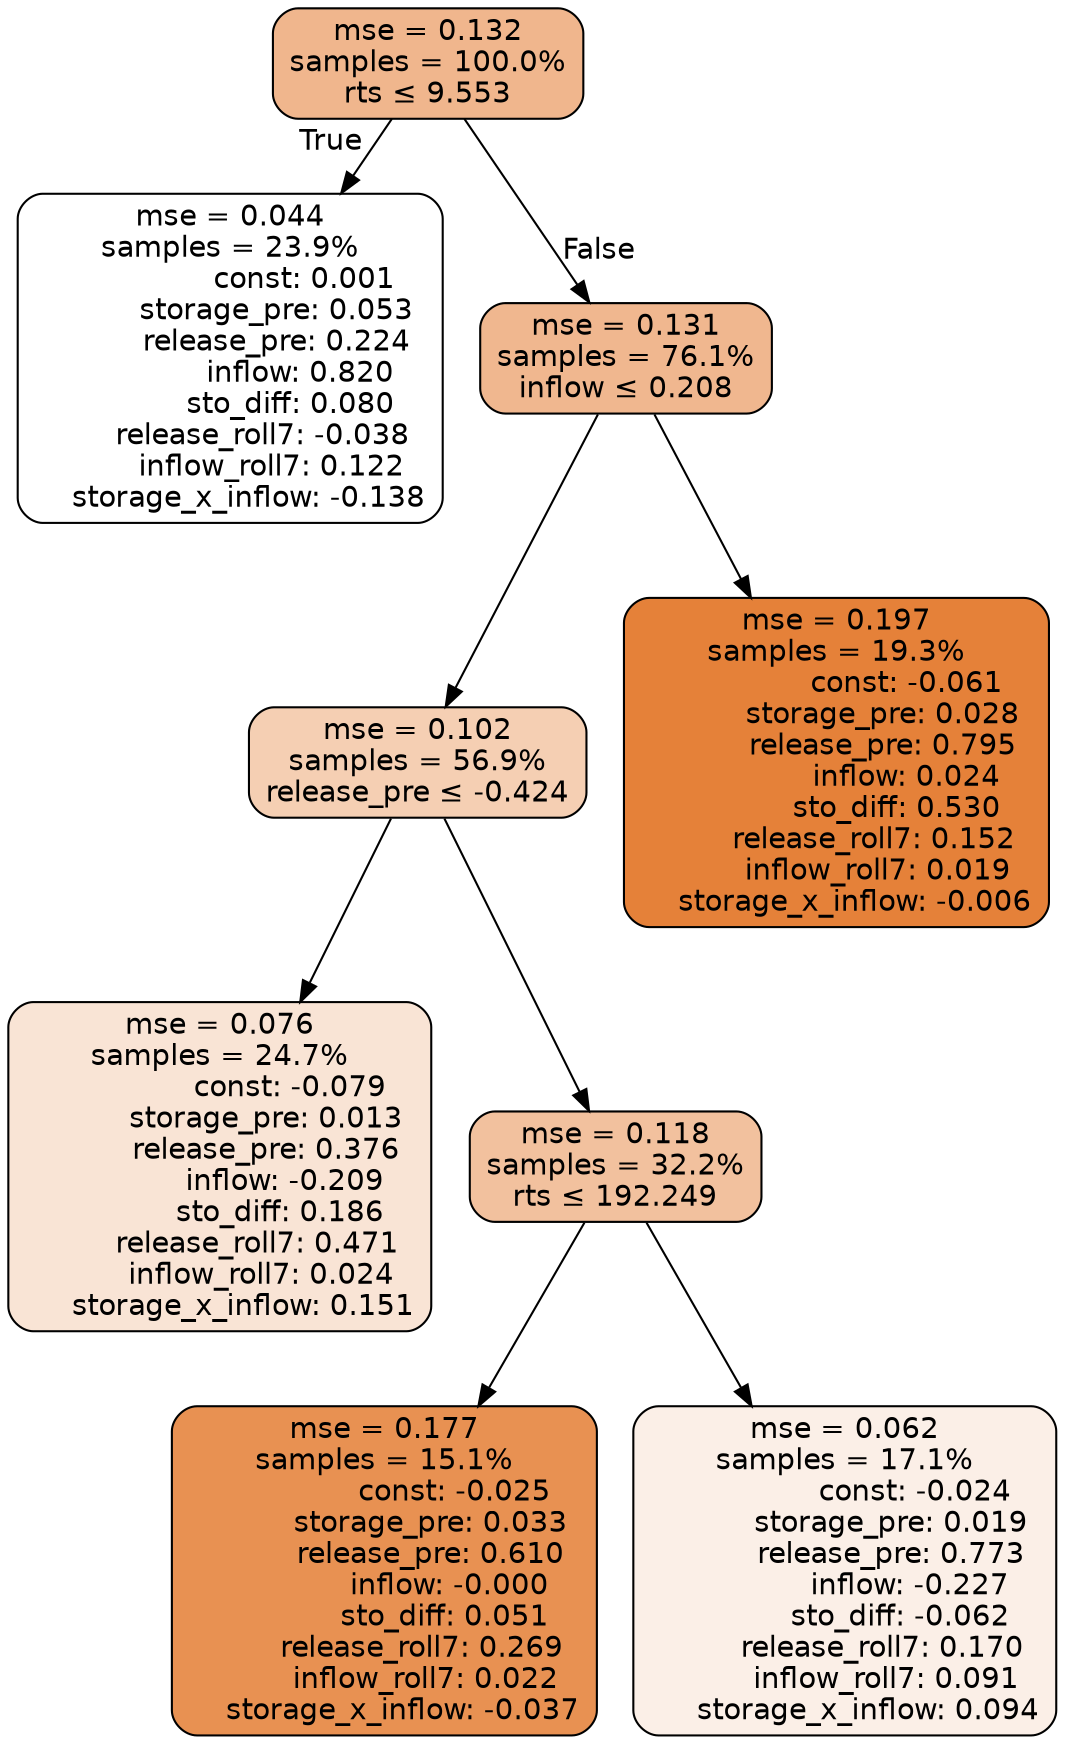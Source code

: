 digraph tree {
bgcolor="transparent"
node [shape=rectangle, style="filled, rounded", color="black", fontname=helvetica] ;
edge [fontname=helvetica] ;
	"0" [label="mse = 0.132
samples = 100.0%
rts &le; 9.553", fillcolor="#f0b68d"]
	"1" [label="mse = 0.044
samples = 23.9%
                const: 0.001
          storage_pre: 0.053
          release_pre: 0.224
               inflow: 0.820
             sto_diff: 0.080
       release_roll7: -0.038
         inflow_roll7: 0.122
    storage_x_inflow: -0.138", fillcolor="#ffffff"]
	"2" [label="mse = 0.131
samples = 76.1%
inflow &le; 0.208", fillcolor="#f0b78f"]
	"3" [label="mse = 0.102
samples = 56.9%
release_pre &le; -0.424", fillcolor="#f5cfb3"]
	"4" [label="mse = 0.076
samples = 24.7%
               const: -0.079
          storage_pre: 0.013
          release_pre: 0.376
              inflow: -0.209
             sto_diff: 0.186
        release_roll7: 0.471
         inflow_roll7: 0.024
     storage_x_inflow: 0.151", fillcolor="#f9e4d5"]
	"5" [label="mse = 0.118
samples = 32.2%
rts &le; 192.249", fillcolor="#f2c19e"]
	"6" [label="mse = 0.177
samples = 15.1%
               const: -0.025
          storage_pre: 0.033
          release_pre: 0.610
              inflow: -0.000
             sto_diff: 0.051
        release_roll7: 0.269
         inflow_roll7: 0.022
    storage_x_inflow: -0.037", fillcolor="#e89152"]
	"7" [label="mse = 0.062
samples = 17.1%
               const: -0.024
          storage_pre: 0.019
          release_pre: 0.773
              inflow: -0.227
            sto_diff: -0.062
        release_roll7: 0.170
         inflow_roll7: 0.091
     storage_x_inflow: 0.094", fillcolor="#fbefe7"]
	"8" [label="mse = 0.197
samples = 19.3%
               const: -0.061
          storage_pre: 0.028
          release_pre: 0.795
               inflow: 0.024
             sto_diff: 0.530
        release_roll7: 0.152
         inflow_roll7: 0.019
    storage_x_inflow: -0.006", fillcolor="#e58139"]

	"0" -> "1" [labeldistance=2.5, labelangle=45, headlabel="True"]
	"0" -> "2" [labeldistance=2.5, labelangle=-45, headlabel="False"]
	"2" -> "3"
	"3" -> "4"
	"3" -> "5"
	"5" -> "6"
	"5" -> "7"
	"2" -> "8"
}